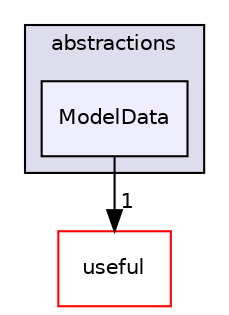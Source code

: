 digraph "abstractions/ModelData" {
  compound=true
  node [ fontsize="10", fontname="Helvetica"];
  edge [ labelfontsize="10", labelfontname="Helvetica"];
  subgraph clusterdir_898d9f057ab0c3f0aea2afe60f29a516 {
    graph [ bgcolor="#ddddee", pencolor="black", label="abstractions" fontname="Helvetica", fontsize="10", URL="dir_898d9f057ab0c3f0aea2afe60f29a516.html"]
  dir_ff87dc29466d201cca6866a5a3e2217c [shape=box, label="ModelData", style="filled", fillcolor="#eeeeff", pencolor="black", URL="dir_ff87dc29466d201cca6866a5a3e2217c.html"];
  }
  dir_1a59a3d145870e2ede777001faa583ab [shape=box label="useful" fillcolor="white" style="filled" color="red" URL="dir_1a59a3d145870e2ede777001faa583ab.html"];
  dir_ff87dc29466d201cca6866a5a3e2217c->dir_1a59a3d145870e2ede777001faa583ab [headlabel="1", labeldistance=1.5 headhref="dir_000007_000018.html"];
}
